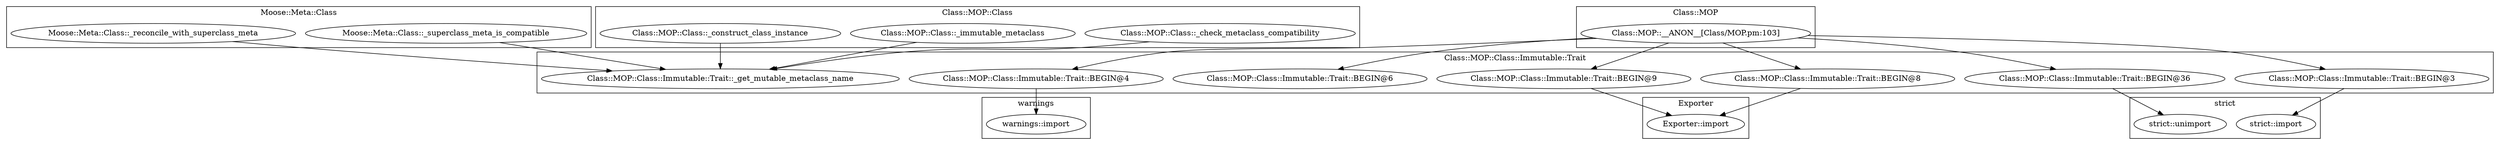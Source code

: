 digraph {
graph [overlap=false]
subgraph cluster_Class_MOP_Class_Immutable_Trait {
	label="Class::MOP::Class::Immutable::Trait";
	"Class::MOP::Class::Immutable::Trait::BEGIN@4";
	"Class::MOP::Class::Immutable::Trait::BEGIN@8";
	"Class::MOP::Class::Immutable::Trait::BEGIN@3";
	"Class::MOP::Class::Immutable::Trait::_get_mutable_metaclass_name";
	"Class::MOP::Class::Immutable::Trait::BEGIN@6";
	"Class::MOP::Class::Immutable::Trait::BEGIN@9";
	"Class::MOP::Class::Immutable::Trait::BEGIN@36";
}
subgraph cluster_warnings {
	label="warnings";
	"warnings::import";
}
subgraph cluster_Moose_Meta_Class {
	label="Moose::Meta::Class";
	"Moose::Meta::Class::_superclass_meta_is_compatible";
	"Moose::Meta::Class::_reconcile_with_superclass_meta";
}
subgraph cluster_strict {
	label="strict";
	"strict::import";
	"strict::unimport";
}
subgraph cluster_Class_MOP_Class {
	label="Class::MOP::Class";
	"Class::MOP::Class::_check_metaclass_compatibility";
	"Class::MOP::Class::_immutable_metaclass";
	"Class::MOP::Class::_construct_class_instance";
}
subgraph cluster_Class_MOP {
	label="Class::MOP";
	"Class::MOP::__ANON__[Class/MOP.pm:103]";
}
subgraph cluster_Exporter {
	label="Exporter";
	"Exporter::import";
}
"Class::MOP::Class::Immutable::Trait::BEGIN@9" -> "Exporter::import";
"Class::MOP::Class::Immutable::Trait::BEGIN@8" -> "Exporter::import";
"Class::MOP::__ANON__[Class/MOP.pm:103]" -> "Class::MOP::Class::Immutable::Trait::BEGIN@9";
"Class::MOP::__ANON__[Class/MOP.pm:103]" -> "Class::MOP::Class::Immutable::Trait::BEGIN@36";
"Class::MOP::__ANON__[Class/MOP.pm:103]" -> "Class::MOP::Class::Immutable::Trait::BEGIN@4";
"Class::MOP::Class::Immutable::Trait::BEGIN@36" -> "strict::unimport";
"Moose::Meta::Class::_superclass_meta_is_compatible" -> "Class::MOP::Class::Immutable::Trait::_get_mutable_metaclass_name";
"Class::MOP::Class::_check_metaclass_compatibility" -> "Class::MOP::Class::Immutable::Trait::_get_mutable_metaclass_name";
"Class::MOP::Class::_construct_class_instance" -> "Class::MOP::Class::Immutable::Trait::_get_mutable_metaclass_name";
"Class::MOP::Class::_immutable_metaclass" -> "Class::MOP::Class::Immutable::Trait::_get_mutable_metaclass_name";
"Moose::Meta::Class::_reconcile_with_superclass_meta" -> "Class::MOP::Class::Immutable::Trait::_get_mutable_metaclass_name";
"Class::MOP::Class::Immutable::Trait::BEGIN@4" -> "warnings::import";
"Class::MOP::__ANON__[Class/MOP.pm:103]" -> "Class::MOP::Class::Immutable::Trait::BEGIN@3";
"Class::MOP::__ANON__[Class/MOP.pm:103]" -> "Class::MOP::Class::Immutable::Trait::BEGIN@6";
"Class::MOP::__ANON__[Class/MOP.pm:103]" -> "Class::MOP::Class::Immutable::Trait::BEGIN@8";
"Class::MOP::Class::Immutable::Trait::BEGIN@3" -> "strict::import";
}
